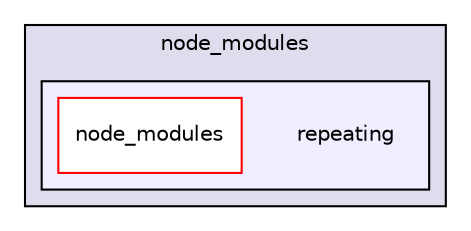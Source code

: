digraph "gulp-src/node_modules/gulp/node_modules/gulp-util/node_modules/dateformat/node_modules/meow/node_modules/redent/node_modules/indent-string/node_modules/repeating" {
  compound=true
  node [ fontsize="10", fontname="Helvetica"];
  edge [ labelfontsize="10", labelfontname="Helvetica"];
  subgraph clusterdir_5a60fd1ad20360480668590990e087a7 {
    graph [ bgcolor="#ddddee", pencolor="black", label="node_modules" fontname="Helvetica", fontsize="10", URL="dir_5a60fd1ad20360480668590990e087a7.html"]
  subgraph clusterdir_10ebe0dabbc1ad84b23a799544d74a10 {
    graph [ bgcolor="#eeeeff", pencolor="black", label="" URL="dir_10ebe0dabbc1ad84b23a799544d74a10.html"];
    dir_10ebe0dabbc1ad84b23a799544d74a10 [shape=plaintext label="repeating"];
    dir_695f02e0db8bd594eab893c44a81660a [shape=box label="node_modules" color="red" fillcolor="white" style="filled" URL="dir_695f02e0db8bd594eab893c44a81660a.html"];
  }
  }
}
